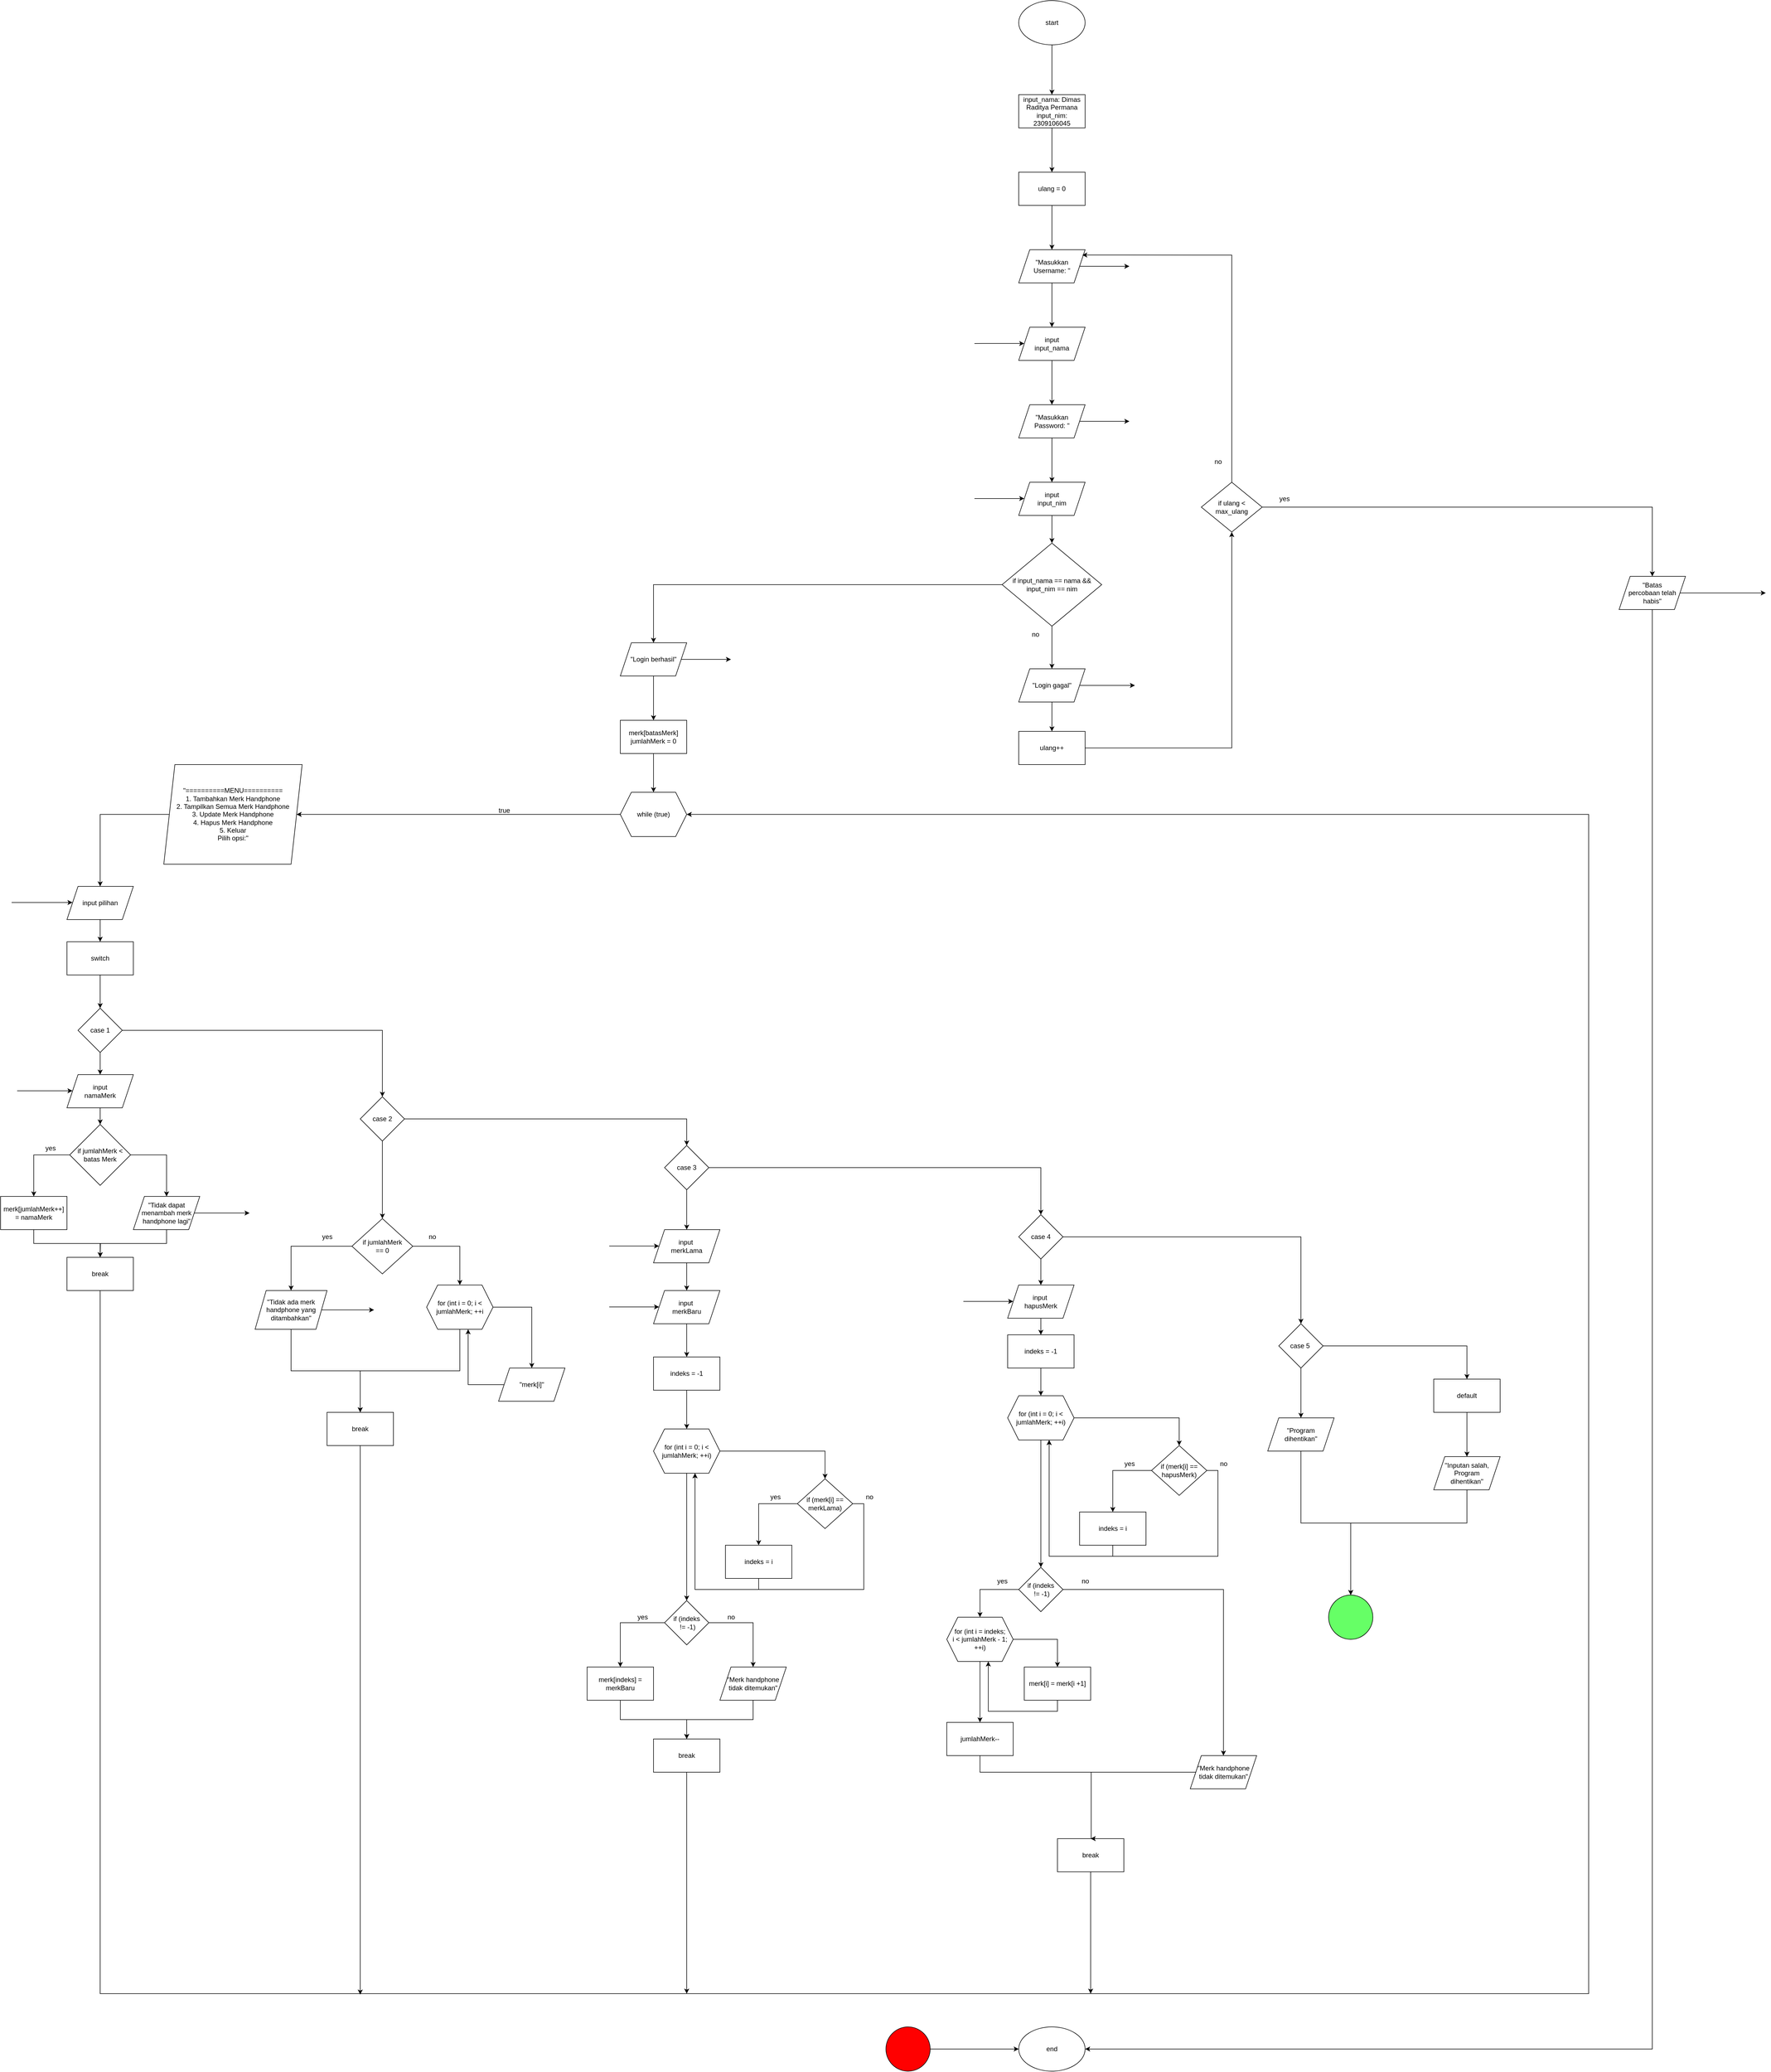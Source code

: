 <mxfile version="23.1.5" type="device">
  <diagram name="Page-1" id="Ivnr2DB2sScp9dQiZvZu">
    <mxGraphModel dx="3274" dy="2654" grid="1" gridSize="10" guides="1" tooltips="1" connect="1" arrows="1" fold="1" page="1" pageScale="1" pageWidth="850" pageHeight="1100" math="0" shadow="0">
      <root>
        <mxCell id="0" />
        <mxCell id="1" parent="0" />
        <mxCell id="jZFjOrKVdihn3INhYxrG-3" value="" style="edgeStyle=orthogonalEdgeStyle;rounded=0;orthogonalLoop=1;jettySize=auto;html=1;" parent="1" source="jZFjOrKVdihn3INhYxrG-1" target="jZFjOrKVdihn3INhYxrG-2" edge="1">
          <mxGeometry relative="1" as="geometry" />
        </mxCell>
        <mxCell id="jZFjOrKVdihn3INhYxrG-1" value="start" style="ellipse;whiteSpace=wrap;html=1;" parent="1" vertex="1">
          <mxGeometry x="190" y="-170" width="120" height="80" as="geometry" />
        </mxCell>
        <mxCell id="jZFjOrKVdihn3INhYxrG-5" value="" style="edgeStyle=orthogonalEdgeStyle;rounded=0;orthogonalLoop=1;jettySize=auto;html=1;" parent="1" source="jZFjOrKVdihn3INhYxrG-2" target="jZFjOrKVdihn3INhYxrG-4" edge="1">
          <mxGeometry relative="1" as="geometry" />
        </mxCell>
        <mxCell id="jZFjOrKVdihn3INhYxrG-2" value="input_nama: Dimas Raditya Permana&lt;br&gt;input_nim: 2309106045" style="whiteSpace=wrap;html=1;" parent="1" vertex="1">
          <mxGeometry x="190" width="120" height="60" as="geometry" />
        </mxCell>
        <mxCell id="jZFjOrKVdihn3INhYxrG-7" value="" style="edgeStyle=orthogonalEdgeStyle;rounded=0;orthogonalLoop=1;jettySize=auto;html=1;" parent="1" source="jZFjOrKVdihn3INhYxrG-4" target="jZFjOrKVdihn3INhYxrG-6" edge="1">
          <mxGeometry relative="1" as="geometry" />
        </mxCell>
        <mxCell id="jZFjOrKVdihn3INhYxrG-4" value="ulang = 0" style="whiteSpace=wrap;html=1;" parent="1" vertex="1">
          <mxGeometry x="190" y="140" width="120" height="60" as="geometry" />
        </mxCell>
        <mxCell id="jZFjOrKVdihn3INhYxrG-9" value="" style="edgeStyle=orthogonalEdgeStyle;rounded=0;orthogonalLoop=1;jettySize=auto;html=1;" parent="1" source="jZFjOrKVdihn3INhYxrG-6" edge="1">
          <mxGeometry relative="1" as="geometry">
            <mxPoint x="390" y="310" as="targetPoint" />
          </mxGeometry>
        </mxCell>
        <mxCell id="jZFjOrKVdihn3INhYxrG-11" value="" style="edgeStyle=orthogonalEdgeStyle;rounded=0;orthogonalLoop=1;jettySize=auto;html=1;" parent="1" source="jZFjOrKVdihn3INhYxrG-6" target="jZFjOrKVdihn3INhYxrG-10" edge="1">
          <mxGeometry relative="1" as="geometry" />
        </mxCell>
        <mxCell id="jZFjOrKVdihn3INhYxrG-6" value="&quot;Masukkan &lt;br&gt;Username: &quot;" style="shape=parallelogram;perimeter=parallelogramPerimeter;whiteSpace=wrap;html=1;fixedSize=1;" parent="1" vertex="1">
          <mxGeometry x="190" y="280" width="120" height="60" as="geometry" />
        </mxCell>
        <mxCell id="jZFjOrKVdihn3INhYxrG-14" value="" style="edgeStyle=orthogonalEdgeStyle;rounded=0;orthogonalLoop=1;jettySize=auto;html=1;" parent="1" source="jZFjOrKVdihn3INhYxrG-10" target="jZFjOrKVdihn3INhYxrG-13" edge="1">
          <mxGeometry relative="1" as="geometry" />
        </mxCell>
        <mxCell id="jZFjOrKVdihn3INhYxrG-10" value="input &lt;br&gt;input_nama" style="shape=parallelogram;perimeter=parallelogramPerimeter;whiteSpace=wrap;html=1;fixedSize=1;" parent="1" vertex="1">
          <mxGeometry x="190" y="420" width="120" height="60" as="geometry" />
        </mxCell>
        <mxCell id="jZFjOrKVdihn3INhYxrG-12" value="" style="edgeStyle=orthogonalEdgeStyle;rounded=0;orthogonalLoop=1;jettySize=auto;html=1;" parent="1" edge="1">
          <mxGeometry relative="1" as="geometry">
            <mxPoint x="110" y="449.44" as="sourcePoint" />
            <mxPoint x="200" y="449.44" as="targetPoint" />
            <Array as="points">
              <mxPoint x="125" y="450" />
              <mxPoint x="125" y="450" />
            </Array>
          </mxGeometry>
        </mxCell>
        <mxCell id="jZFjOrKVdihn3INhYxrG-95" value="" style="edgeStyle=orthogonalEdgeStyle;rounded=0;orthogonalLoop=1;jettySize=auto;html=1;" parent="1" source="jZFjOrKVdihn3INhYxrG-13" edge="1">
          <mxGeometry relative="1" as="geometry">
            <mxPoint x="390" y="590" as="targetPoint" />
          </mxGeometry>
        </mxCell>
        <mxCell id="jZFjOrKVdihn3INhYxrG-97" value="" style="edgeStyle=orthogonalEdgeStyle;rounded=0;orthogonalLoop=1;jettySize=auto;html=1;" parent="1" source="jZFjOrKVdihn3INhYxrG-13" target="jZFjOrKVdihn3INhYxrG-96" edge="1">
          <mxGeometry relative="1" as="geometry" />
        </mxCell>
        <mxCell id="jZFjOrKVdihn3INhYxrG-13" value="&quot;Masukkan&lt;br&gt;Password: &quot;" style="shape=parallelogram;perimeter=parallelogramPerimeter;whiteSpace=wrap;html=1;fixedSize=1;" parent="1" vertex="1">
          <mxGeometry x="190" y="560" width="120" height="60" as="geometry" />
        </mxCell>
        <mxCell id="jZFjOrKVdihn3INhYxrG-18" value="" style="edgeStyle=orthogonalEdgeStyle;rounded=0;orthogonalLoop=1;jettySize=auto;html=1;" parent="1" source="jZFjOrKVdihn3INhYxrG-15" target="jZFjOrKVdihn3INhYxrG-17" edge="1">
          <mxGeometry relative="1" as="geometry" />
        </mxCell>
        <mxCell id="jZFjOrKVdihn3INhYxrG-34" value="" style="edgeStyle=orthogonalEdgeStyle;rounded=0;orthogonalLoop=1;jettySize=auto;html=1;entryX=0.5;entryY=0;entryDx=0;entryDy=0;" parent="1" source="jZFjOrKVdihn3INhYxrG-15" target="jZFjOrKVdihn3INhYxrG-29" edge="1">
          <mxGeometry relative="1" as="geometry">
            <mxPoint x="50" y="885" as="targetPoint" />
          </mxGeometry>
        </mxCell>
        <mxCell id="jZFjOrKVdihn3INhYxrG-15" value="if input_nama == nama &amp;amp;&amp;amp;&lt;br&gt;input_nim == nim" style="rhombus;whiteSpace=wrap;html=1;" parent="1" vertex="1">
          <mxGeometry x="160" y="810" width="180" height="150" as="geometry" />
        </mxCell>
        <mxCell id="jZFjOrKVdihn3INhYxrG-20" value="" style="edgeStyle=orthogonalEdgeStyle;rounded=0;orthogonalLoop=1;jettySize=auto;html=1;" parent="1" source="jZFjOrKVdihn3INhYxrG-17" edge="1">
          <mxGeometry relative="1" as="geometry">
            <mxPoint x="400" y="1067" as="targetPoint" />
          </mxGeometry>
        </mxCell>
        <mxCell id="jZFjOrKVdihn3INhYxrG-22" value="" style="edgeStyle=orthogonalEdgeStyle;rounded=0;orthogonalLoop=1;jettySize=auto;html=1;" parent="1" source="jZFjOrKVdihn3INhYxrG-17" target="jZFjOrKVdihn3INhYxrG-21" edge="1">
          <mxGeometry relative="1" as="geometry" />
        </mxCell>
        <mxCell id="jZFjOrKVdihn3INhYxrG-17" value="&quot;Login gagal&quot;" style="shape=parallelogram;perimeter=parallelogramPerimeter;whiteSpace=wrap;html=1;fixedSize=1;" parent="1" vertex="1">
          <mxGeometry x="190" y="1037" width="120" height="60" as="geometry" />
        </mxCell>
        <mxCell id="jZFjOrKVdihn3INhYxrG-24" value="" style="edgeStyle=orthogonalEdgeStyle;rounded=0;orthogonalLoop=1;jettySize=auto;html=1;" parent="1" source="jZFjOrKVdihn3INhYxrG-21" target="jZFjOrKVdihn3INhYxrG-23" edge="1">
          <mxGeometry relative="1" as="geometry" />
        </mxCell>
        <mxCell id="jZFjOrKVdihn3INhYxrG-21" value="ulang++" style="whiteSpace=wrap;html=1;" parent="1" vertex="1">
          <mxGeometry x="190" y="1150" width="120" height="60" as="geometry" />
        </mxCell>
        <mxCell id="jZFjOrKVdihn3INhYxrG-26" value="" style="edgeStyle=orthogonalEdgeStyle;rounded=0;orthogonalLoop=1;jettySize=auto;html=1;entryX=0.957;entryY=0.161;entryDx=0;entryDy=0;entryPerimeter=0;exitX=0.5;exitY=0;exitDx=0;exitDy=0;" parent="1" source="jZFjOrKVdihn3INhYxrG-23" target="jZFjOrKVdihn3INhYxrG-6" edge="1">
          <mxGeometry relative="1" as="geometry">
            <mxPoint x="600.49" y="700" as="sourcePoint" />
            <mxPoint x="330.035" y="296.364" as="targetPoint" />
            <Array as="points">
              <mxPoint x="575" y="290" />
            </Array>
          </mxGeometry>
        </mxCell>
        <mxCell id="jZFjOrKVdihn3INhYxrG-44" value="" style="edgeStyle=orthogonalEdgeStyle;rounded=0;orthogonalLoop=1;jettySize=auto;html=1;" parent="1" source="jZFjOrKVdihn3INhYxrG-23" target="jZFjOrKVdihn3INhYxrG-43" edge="1">
          <mxGeometry relative="1" as="geometry" />
        </mxCell>
        <mxCell id="jZFjOrKVdihn3INhYxrG-23" value="if ulang &amp;lt; max_ulang" style="rhombus;whiteSpace=wrap;html=1;" parent="1" vertex="1">
          <mxGeometry x="520" y="700" width="110" height="90" as="geometry" />
        </mxCell>
        <mxCell id="jZFjOrKVdihn3INhYxrG-27" value="no" style="text;html=1;align=center;verticalAlign=middle;resizable=0;points=[];autosize=1;strokeColor=none;fillColor=none;" parent="1" vertex="1">
          <mxGeometry x="200" y="960" width="40" height="30" as="geometry" />
        </mxCell>
        <mxCell id="jZFjOrKVdihn3INhYxrG-48" value="" style="edgeStyle=orthogonalEdgeStyle;rounded=0;orthogonalLoop=1;jettySize=auto;html=1;" parent="1" source="jZFjOrKVdihn3INhYxrG-29" edge="1">
          <mxGeometry relative="1" as="geometry">
            <mxPoint x="-330" y="1020" as="targetPoint" />
          </mxGeometry>
        </mxCell>
        <mxCell id="vbYzz5vpW4M5lZPzNAiJ-3" value="" style="edgeStyle=orthogonalEdgeStyle;rounded=0;orthogonalLoop=1;jettySize=auto;html=1;" edge="1" parent="1" source="jZFjOrKVdihn3INhYxrG-29" target="vbYzz5vpW4M5lZPzNAiJ-2">
          <mxGeometry relative="1" as="geometry" />
        </mxCell>
        <mxCell id="jZFjOrKVdihn3INhYxrG-29" value="&quot;Login berhasil&quot;" style="shape=parallelogram;perimeter=parallelogramPerimeter;whiteSpace=wrap;html=1;fixedSize=1;" parent="1" vertex="1">
          <mxGeometry x="-530" y="990" width="120" height="60" as="geometry" />
        </mxCell>
        <mxCell id="jZFjOrKVdihn3INhYxrG-39" value="no" style="text;html=1;align=center;verticalAlign=middle;resizable=0;points=[];autosize=1;strokeColor=none;fillColor=none;" parent="1" vertex="1">
          <mxGeometry x="530" y="648" width="40" height="30" as="geometry" />
        </mxCell>
        <mxCell id="jZFjOrKVdihn3INhYxrG-42" value="yes" style="text;html=1;align=center;verticalAlign=middle;resizable=0;points=[];autosize=1;strokeColor=none;fillColor=none;" parent="1" vertex="1">
          <mxGeometry x="650" y="715" width="40" height="30" as="geometry" />
        </mxCell>
        <mxCell id="jZFjOrKVdihn3INhYxrG-46" value="" style="edgeStyle=orthogonalEdgeStyle;rounded=0;orthogonalLoop=1;jettySize=auto;html=1;" parent="1" source="jZFjOrKVdihn3INhYxrG-43" edge="1">
          <mxGeometry relative="1" as="geometry">
            <mxPoint x="1540" y="900" as="targetPoint" />
          </mxGeometry>
        </mxCell>
        <mxCell id="jZFjOrKVdihn3INhYxrG-301" value="" style="edgeStyle=orthogonalEdgeStyle;rounded=0;orthogonalLoop=1;jettySize=auto;html=1;entryX=1;entryY=0.5;entryDx=0;entryDy=0;" parent="1" source="jZFjOrKVdihn3INhYxrG-43" edge="1">
          <mxGeometry relative="1" as="geometry">
            <mxPoint x="310" y="3530" as="targetPoint" />
            <Array as="points">
              <mxPoint x="1335" y="3530" />
            </Array>
          </mxGeometry>
        </mxCell>
        <mxCell id="jZFjOrKVdihn3INhYxrG-43" value="&quot;Batas &lt;br&gt;percobaan telah habis&quot;" style="shape=parallelogram;perimeter=parallelogramPerimeter;whiteSpace=wrap;html=1;fixedSize=1;" parent="1" vertex="1">
          <mxGeometry x="1275" y="870" width="120" height="60" as="geometry" />
        </mxCell>
        <mxCell id="jZFjOrKVdihn3INhYxrG-99" value="" style="edgeStyle=orthogonalEdgeStyle;rounded=0;orthogonalLoop=1;jettySize=auto;html=1;" parent="1" source="jZFjOrKVdihn3INhYxrG-96" target="jZFjOrKVdihn3INhYxrG-15" edge="1">
          <mxGeometry relative="1" as="geometry" />
        </mxCell>
        <mxCell id="jZFjOrKVdihn3INhYxrG-96" value="input&lt;br&gt;input_nim" style="shape=parallelogram;perimeter=parallelogramPerimeter;whiteSpace=wrap;html=1;fixedSize=1;" parent="1" vertex="1">
          <mxGeometry x="190" y="700" width="120" height="60" as="geometry" />
        </mxCell>
        <mxCell id="jZFjOrKVdihn3INhYxrG-98" value="" style="edgeStyle=orthogonalEdgeStyle;rounded=0;orthogonalLoop=1;jettySize=auto;html=1;" parent="1" edge="1">
          <mxGeometry relative="1" as="geometry">
            <mxPoint x="110" y="729.44" as="sourcePoint" />
            <mxPoint x="200" y="729.44" as="targetPoint" />
          </mxGeometry>
        </mxCell>
        <mxCell id="vbYzz5vpW4M5lZPzNAiJ-5" value="" style="edgeStyle=orthogonalEdgeStyle;rounded=0;orthogonalLoop=1;jettySize=auto;html=1;" edge="1" parent="1" source="vbYzz5vpW4M5lZPzNAiJ-2" target="vbYzz5vpW4M5lZPzNAiJ-4">
          <mxGeometry relative="1" as="geometry" />
        </mxCell>
        <mxCell id="vbYzz5vpW4M5lZPzNAiJ-2" value="merk[batasMerk]&lt;br&gt;jumlahMerk = 0" style="whiteSpace=wrap;html=1;" vertex="1" parent="1">
          <mxGeometry x="-530" y="1130" width="120" height="60" as="geometry" />
        </mxCell>
        <mxCell id="vbYzz5vpW4M5lZPzNAiJ-9" value="" style="edgeStyle=orthogonalEdgeStyle;rounded=0;orthogonalLoop=1;jettySize=auto;html=1;" edge="1" parent="1" source="vbYzz5vpW4M5lZPzNAiJ-4" target="vbYzz5vpW4M5lZPzNAiJ-8">
          <mxGeometry relative="1" as="geometry" />
        </mxCell>
        <mxCell id="vbYzz5vpW4M5lZPzNAiJ-4" value="while (true)" style="shape=hexagon;perimeter=hexagonPerimeter2;whiteSpace=wrap;html=1;fixedSize=1;" vertex="1" parent="1">
          <mxGeometry x="-530" y="1260" width="120" height="80" as="geometry" />
        </mxCell>
        <mxCell id="vbYzz5vpW4M5lZPzNAiJ-14" value="" style="edgeStyle=orthogonalEdgeStyle;rounded=0;orthogonalLoop=1;jettySize=auto;html=1;" edge="1" parent="1" source="vbYzz5vpW4M5lZPzNAiJ-8" target="vbYzz5vpW4M5lZPzNAiJ-13">
          <mxGeometry relative="1" as="geometry" />
        </mxCell>
        <mxCell id="vbYzz5vpW4M5lZPzNAiJ-8" value="&lt;div&gt;&quot;==========MENU==========&lt;/div&gt;&lt;div&gt;1. Tambahkan Merk Handphone&lt;/div&gt;&lt;div&gt;2. Tampilkan Semua Merk Handphone&lt;/div&gt;&lt;div&gt;3. Update Merk Handphone&lt;/div&gt;&lt;div&gt;4. Hapus Merk Handphone&lt;/div&gt;&lt;div&gt;5. Keluar&lt;/div&gt;&lt;div&gt;Pilih opsi:&quot;&lt;/div&gt;" style="shape=parallelogram;perimeter=parallelogramPerimeter;whiteSpace=wrap;html=1;fixedSize=1;" vertex="1" parent="1">
          <mxGeometry x="-1355" y="1210" width="250" height="180" as="geometry" />
        </mxCell>
        <mxCell id="vbYzz5vpW4M5lZPzNAiJ-10" value="true" style="text;html=1;align=center;verticalAlign=middle;resizable=0;points=[];autosize=1;strokeColor=none;fillColor=none;" vertex="1" parent="1">
          <mxGeometry x="-760" y="1278" width="40" height="30" as="geometry" />
        </mxCell>
        <mxCell id="vbYzz5vpW4M5lZPzNAiJ-16" value="" style="edgeStyle=orthogonalEdgeStyle;rounded=0;orthogonalLoop=1;jettySize=auto;html=1;" edge="1" parent="1">
          <mxGeometry relative="1" as="geometry">
            <mxPoint x="-1630" y="1459.17" as="sourcePoint" />
            <mxPoint x="-1520" y="1459.17" as="targetPoint" />
          </mxGeometry>
        </mxCell>
        <mxCell id="vbYzz5vpW4M5lZPzNAiJ-39" value="" style="edgeStyle=orthogonalEdgeStyle;rounded=0;orthogonalLoop=1;jettySize=auto;html=1;" edge="1" parent="1" source="vbYzz5vpW4M5lZPzNAiJ-13" target="vbYzz5vpW4M5lZPzNAiJ-38">
          <mxGeometry relative="1" as="geometry" />
        </mxCell>
        <mxCell id="vbYzz5vpW4M5lZPzNAiJ-13" value="input pilihan" style="shape=parallelogram;perimeter=parallelogramPerimeter;whiteSpace=wrap;html=1;fixedSize=1;" vertex="1" parent="1">
          <mxGeometry x="-1530" y="1430" width="120" height="60" as="geometry" />
        </mxCell>
        <mxCell id="vbYzz5vpW4M5lZPzNAiJ-22" value="" style="edgeStyle=orthogonalEdgeStyle;rounded=0;orthogonalLoop=1;jettySize=auto;html=1;" edge="1" parent="1" source="vbYzz5vpW4M5lZPzNAiJ-17" target="vbYzz5vpW4M5lZPzNAiJ-21">
          <mxGeometry relative="1" as="geometry" />
        </mxCell>
        <mxCell id="vbYzz5vpW4M5lZPzNAiJ-45" value="" style="edgeStyle=orthogonalEdgeStyle;rounded=0;orthogonalLoop=1;jettySize=auto;html=1;" edge="1" parent="1" source="vbYzz5vpW4M5lZPzNAiJ-17" target="vbYzz5vpW4M5lZPzNAiJ-44">
          <mxGeometry relative="1" as="geometry" />
        </mxCell>
        <mxCell id="vbYzz5vpW4M5lZPzNAiJ-17" value="case 1" style="rhombus;whiteSpace=wrap;html=1;" vertex="1" parent="1">
          <mxGeometry x="-1510" y="1650" width="80" height="80" as="geometry" />
        </mxCell>
        <mxCell id="vbYzz5vpW4M5lZPzNAiJ-24" value="" style="edgeStyle=orthogonalEdgeStyle;rounded=0;orthogonalLoop=1;jettySize=auto;html=1;" edge="1" parent="1">
          <mxGeometry relative="1" as="geometry">
            <mxPoint x="-1620.0" y="1799.29" as="sourcePoint" />
            <mxPoint x="-1520.0" y="1799.29" as="targetPoint" />
          </mxGeometry>
        </mxCell>
        <mxCell id="vbYzz5vpW4M5lZPzNAiJ-26" value="" style="edgeStyle=orthogonalEdgeStyle;rounded=0;orthogonalLoop=1;jettySize=auto;html=1;" edge="1" parent="1" source="vbYzz5vpW4M5lZPzNAiJ-21" target="vbYzz5vpW4M5lZPzNAiJ-25">
          <mxGeometry relative="1" as="geometry" />
        </mxCell>
        <mxCell id="vbYzz5vpW4M5lZPzNAiJ-21" value="input&lt;br&gt;namaMerk" style="shape=parallelogram;perimeter=parallelogramPerimeter;whiteSpace=wrap;html=1;fixedSize=1;" vertex="1" parent="1">
          <mxGeometry x="-1530" y="1770" width="120" height="60" as="geometry" />
        </mxCell>
        <mxCell id="vbYzz5vpW4M5lZPzNAiJ-28" value="" style="edgeStyle=orthogonalEdgeStyle;rounded=0;orthogonalLoop=1;jettySize=auto;html=1;" edge="1" parent="1" source="vbYzz5vpW4M5lZPzNAiJ-25" target="vbYzz5vpW4M5lZPzNAiJ-27">
          <mxGeometry relative="1" as="geometry" />
        </mxCell>
        <mxCell id="vbYzz5vpW4M5lZPzNAiJ-31" value="" style="edgeStyle=orthogonalEdgeStyle;rounded=0;orthogonalLoop=1;jettySize=auto;html=1;" edge="1" parent="1" source="vbYzz5vpW4M5lZPzNAiJ-25" target="vbYzz5vpW4M5lZPzNAiJ-30">
          <mxGeometry relative="1" as="geometry" />
        </mxCell>
        <mxCell id="vbYzz5vpW4M5lZPzNAiJ-25" value="if jumlahMerk &amp;lt; batas Merk" style="rhombus;whiteSpace=wrap;html=1;" vertex="1" parent="1">
          <mxGeometry x="-1525" y="1860" width="110" height="110" as="geometry" />
        </mxCell>
        <mxCell id="vbYzz5vpW4M5lZPzNAiJ-35" value="" style="edgeStyle=orthogonalEdgeStyle;rounded=0;orthogonalLoop=1;jettySize=auto;html=1;" edge="1" parent="1" source="vbYzz5vpW4M5lZPzNAiJ-27" target="vbYzz5vpW4M5lZPzNAiJ-34">
          <mxGeometry relative="1" as="geometry" />
        </mxCell>
        <mxCell id="vbYzz5vpW4M5lZPzNAiJ-27" value="merk[jumlahMerk++]&lt;br&gt;= namaMerk" style="whiteSpace=wrap;html=1;" vertex="1" parent="1">
          <mxGeometry x="-1650" y="1990" width="120" height="60" as="geometry" />
        </mxCell>
        <mxCell id="vbYzz5vpW4M5lZPzNAiJ-29" value="yes" style="text;html=1;align=center;verticalAlign=middle;resizable=0;points=[];autosize=1;strokeColor=none;fillColor=none;" vertex="1" parent="1">
          <mxGeometry x="-1580" y="1888" width="40" height="30" as="geometry" />
        </mxCell>
        <mxCell id="vbYzz5vpW4M5lZPzNAiJ-33" value="" style="edgeStyle=orthogonalEdgeStyle;rounded=0;orthogonalLoop=1;jettySize=auto;html=1;" edge="1" parent="1" source="vbYzz5vpW4M5lZPzNAiJ-30">
          <mxGeometry relative="1" as="geometry">
            <mxPoint x="-1200" y="2020" as="targetPoint" />
          </mxGeometry>
        </mxCell>
        <mxCell id="vbYzz5vpW4M5lZPzNAiJ-37" value="" style="edgeStyle=orthogonalEdgeStyle;rounded=0;orthogonalLoop=1;jettySize=auto;html=1;exitX=0.5;exitY=1;exitDx=0;exitDy=0;" edge="1" parent="1" source="vbYzz5vpW4M5lZPzNAiJ-30">
          <mxGeometry relative="1" as="geometry">
            <mxPoint x="-1470" y="2100" as="targetPoint" />
          </mxGeometry>
        </mxCell>
        <mxCell id="vbYzz5vpW4M5lZPzNAiJ-30" value="&quot;Tidak dapat menambah merk &lt;br&gt;handphone lagi&quot;" style="shape=parallelogram;perimeter=parallelogramPerimeter;whiteSpace=wrap;html=1;fixedSize=1;" vertex="1" parent="1">
          <mxGeometry x="-1410" y="1990" width="120" height="60" as="geometry" />
        </mxCell>
        <mxCell id="vbYzz5vpW4M5lZPzNAiJ-161" value="" style="edgeStyle=orthogonalEdgeStyle;rounded=0;orthogonalLoop=1;jettySize=auto;html=1;exitX=0.5;exitY=1;exitDx=0;exitDy=0;" edge="1" parent="1" source="vbYzz5vpW4M5lZPzNAiJ-34" target="vbYzz5vpW4M5lZPzNAiJ-4">
          <mxGeometry relative="1" as="geometry">
            <mxPoint x="1030" y="1300" as="targetPoint" />
            <Array as="points">
              <mxPoint x="-1470" y="3430" />
              <mxPoint x="1220" y="3430" />
              <mxPoint x="1220" y="1300" />
            </Array>
          </mxGeometry>
        </mxCell>
        <mxCell id="vbYzz5vpW4M5lZPzNAiJ-34" value="break" style="whiteSpace=wrap;html=1;" vertex="1" parent="1">
          <mxGeometry x="-1530" y="2100" width="120" height="60" as="geometry" />
        </mxCell>
        <mxCell id="vbYzz5vpW4M5lZPzNAiJ-41" value="" style="edgeStyle=orthogonalEdgeStyle;rounded=0;orthogonalLoop=1;jettySize=auto;html=1;entryX=0.5;entryY=0;entryDx=0;entryDy=0;" edge="1" parent="1" source="vbYzz5vpW4M5lZPzNAiJ-38" target="vbYzz5vpW4M5lZPzNAiJ-17">
          <mxGeometry relative="1" as="geometry">
            <mxPoint x="-1370" y="1660" as="targetPoint" />
          </mxGeometry>
        </mxCell>
        <mxCell id="vbYzz5vpW4M5lZPzNAiJ-38" value="switch" style="whiteSpace=wrap;html=1;" vertex="1" parent="1">
          <mxGeometry x="-1530" y="1530" width="120" height="60" as="geometry" />
        </mxCell>
        <mxCell id="vbYzz5vpW4M5lZPzNAiJ-47" value="" style="edgeStyle=orthogonalEdgeStyle;rounded=0;orthogonalLoop=1;jettySize=auto;html=1;" edge="1" parent="1" source="vbYzz5vpW4M5lZPzNAiJ-44" target="vbYzz5vpW4M5lZPzNAiJ-46">
          <mxGeometry relative="1" as="geometry" />
        </mxCell>
        <mxCell id="vbYzz5vpW4M5lZPzNAiJ-67" value="" style="edgeStyle=orthogonalEdgeStyle;rounded=0;orthogonalLoop=1;jettySize=auto;html=1;" edge="1" parent="1" source="vbYzz5vpW4M5lZPzNAiJ-44" target="vbYzz5vpW4M5lZPzNAiJ-66">
          <mxGeometry relative="1" as="geometry" />
        </mxCell>
        <mxCell id="vbYzz5vpW4M5lZPzNAiJ-44" value="case 2" style="rhombus;whiteSpace=wrap;html=1;" vertex="1" parent="1">
          <mxGeometry x="-1000" y="1810" width="80" height="80" as="geometry" />
        </mxCell>
        <mxCell id="vbYzz5vpW4M5lZPzNAiJ-49" value="" style="edgeStyle=orthogonalEdgeStyle;rounded=0;orthogonalLoop=1;jettySize=auto;html=1;" edge="1" parent="1" source="vbYzz5vpW4M5lZPzNAiJ-46" target="vbYzz5vpW4M5lZPzNAiJ-48">
          <mxGeometry relative="1" as="geometry" />
        </mxCell>
        <mxCell id="vbYzz5vpW4M5lZPzNAiJ-55" value="" style="edgeStyle=orthogonalEdgeStyle;rounded=0;orthogonalLoop=1;jettySize=auto;html=1;" edge="1" parent="1" source="vbYzz5vpW4M5lZPzNAiJ-46" target="vbYzz5vpW4M5lZPzNAiJ-54">
          <mxGeometry relative="1" as="geometry" />
        </mxCell>
        <mxCell id="vbYzz5vpW4M5lZPzNAiJ-46" value="if jumlahMerk&lt;br&gt;== 0" style="rhombus;whiteSpace=wrap;html=1;" vertex="1" parent="1">
          <mxGeometry x="-1015" y="2030" width="110" height="100" as="geometry" />
        </mxCell>
        <mxCell id="vbYzz5vpW4M5lZPzNAiJ-53" value="" style="edgeStyle=orthogonalEdgeStyle;rounded=0;orthogonalLoop=1;jettySize=auto;html=1;" edge="1" parent="1" source="vbYzz5vpW4M5lZPzNAiJ-48">
          <mxGeometry relative="1" as="geometry">
            <mxPoint x="-975" y="2195" as="targetPoint" />
          </mxGeometry>
        </mxCell>
        <mxCell id="vbYzz5vpW4M5lZPzNAiJ-65" value="" style="edgeStyle=orthogonalEdgeStyle;rounded=0;orthogonalLoop=1;jettySize=auto;html=1;" edge="1" parent="1" source="vbYzz5vpW4M5lZPzNAiJ-48" target="vbYzz5vpW4M5lZPzNAiJ-64">
          <mxGeometry relative="1" as="geometry" />
        </mxCell>
        <mxCell id="vbYzz5vpW4M5lZPzNAiJ-48" value="&quot;Tidak ada merk handphone yang&lt;br&gt;ditambahkan&quot;" style="shape=parallelogram;perimeter=parallelogramPerimeter;whiteSpace=wrap;html=1;fixedSize=1;" vertex="1" parent="1">
          <mxGeometry x="-1190" y="2160" width="130" height="70" as="geometry" />
        </mxCell>
        <mxCell id="vbYzz5vpW4M5lZPzNAiJ-59" value="" style="edgeStyle=orthogonalEdgeStyle;rounded=0;orthogonalLoop=1;jettySize=auto;html=1;" edge="1" parent="1" source="vbYzz5vpW4M5lZPzNAiJ-54" target="vbYzz5vpW4M5lZPzNAiJ-58">
          <mxGeometry relative="1" as="geometry" />
        </mxCell>
        <mxCell id="vbYzz5vpW4M5lZPzNAiJ-63" value="" style="edgeStyle=orthogonalEdgeStyle;rounded=0;orthogonalLoop=1;jettySize=auto;html=1;entryX=0.5;entryY=0;entryDx=0;entryDy=0;exitX=0.5;exitY=1;exitDx=0;exitDy=0;" edge="1" parent="1" source="vbYzz5vpW4M5lZPzNAiJ-54" target="vbYzz5vpW4M5lZPzNAiJ-64">
          <mxGeometry relative="1" as="geometry">
            <mxPoint x="-820" y="2380" as="targetPoint" />
          </mxGeometry>
        </mxCell>
        <mxCell id="vbYzz5vpW4M5lZPzNAiJ-54" value="for (int i = 0; i &amp;lt; jumlahMerk; ++i" style="shape=hexagon;perimeter=hexagonPerimeter2;whiteSpace=wrap;html=1;fixedSize=1;" vertex="1" parent="1">
          <mxGeometry x="-880" y="2150" width="120" height="80" as="geometry" />
        </mxCell>
        <mxCell id="vbYzz5vpW4M5lZPzNAiJ-56" value="yes" style="text;html=1;align=center;verticalAlign=middle;resizable=0;points=[];autosize=1;strokeColor=none;fillColor=none;" vertex="1" parent="1">
          <mxGeometry x="-1080" y="2048" width="40" height="30" as="geometry" />
        </mxCell>
        <mxCell id="vbYzz5vpW4M5lZPzNAiJ-57" value="no" style="text;html=1;align=center;verticalAlign=middle;resizable=0;points=[];autosize=1;strokeColor=none;fillColor=none;" vertex="1" parent="1">
          <mxGeometry x="-890" y="2048" width="40" height="30" as="geometry" />
        </mxCell>
        <mxCell id="vbYzz5vpW4M5lZPzNAiJ-61" value="" style="edgeStyle=orthogonalEdgeStyle;rounded=0;orthogonalLoop=1;jettySize=auto;html=1;entryX=0.625;entryY=1;entryDx=0;entryDy=0;" edge="1" parent="1" source="vbYzz5vpW4M5lZPzNAiJ-58" target="vbYzz5vpW4M5lZPzNAiJ-54">
          <mxGeometry relative="1" as="geometry">
            <mxPoint x="-830" y="2330" as="targetPoint" />
          </mxGeometry>
        </mxCell>
        <mxCell id="vbYzz5vpW4M5lZPzNAiJ-58" value="&quot;merk[i]&quot;" style="shape=parallelogram;perimeter=parallelogramPerimeter;whiteSpace=wrap;html=1;fixedSize=1;" vertex="1" parent="1">
          <mxGeometry x="-750" y="2300" width="120" height="60" as="geometry" />
        </mxCell>
        <mxCell id="vbYzz5vpW4M5lZPzNAiJ-163" value="" style="edgeStyle=orthogonalEdgeStyle;rounded=0;orthogonalLoop=1;jettySize=auto;html=1;" edge="1" parent="1" source="vbYzz5vpW4M5lZPzNAiJ-64">
          <mxGeometry relative="1" as="geometry">
            <mxPoint x="-1000" y="3431.633" as="targetPoint" />
          </mxGeometry>
        </mxCell>
        <mxCell id="vbYzz5vpW4M5lZPzNAiJ-64" value="break" style="whiteSpace=wrap;html=1;" vertex="1" parent="1">
          <mxGeometry x="-1060" y="2380" width="120" height="60" as="geometry" />
        </mxCell>
        <mxCell id="vbYzz5vpW4M5lZPzNAiJ-69" value="" style="edgeStyle=orthogonalEdgeStyle;rounded=0;orthogonalLoop=1;jettySize=auto;html=1;" edge="1" parent="1" source="vbYzz5vpW4M5lZPzNAiJ-66" target="vbYzz5vpW4M5lZPzNAiJ-68">
          <mxGeometry relative="1" as="geometry" />
        </mxCell>
        <mxCell id="vbYzz5vpW4M5lZPzNAiJ-101" value="" style="edgeStyle=orthogonalEdgeStyle;rounded=0;orthogonalLoop=1;jettySize=auto;html=1;" edge="1" parent="1" source="vbYzz5vpW4M5lZPzNAiJ-66" target="vbYzz5vpW4M5lZPzNAiJ-100">
          <mxGeometry relative="1" as="geometry" />
        </mxCell>
        <mxCell id="vbYzz5vpW4M5lZPzNAiJ-66" value="case 3" style="rhombus;whiteSpace=wrap;html=1;" vertex="1" parent="1">
          <mxGeometry x="-450" y="1898" width="80" height="80" as="geometry" />
        </mxCell>
        <mxCell id="vbYzz5vpW4M5lZPzNAiJ-71" value="" style="edgeStyle=orthogonalEdgeStyle;rounded=0;orthogonalLoop=1;jettySize=auto;html=1;" edge="1" parent="1" source="vbYzz5vpW4M5lZPzNAiJ-68" target="vbYzz5vpW4M5lZPzNAiJ-70">
          <mxGeometry relative="1" as="geometry" />
        </mxCell>
        <mxCell id="vbYzz5vpW4M5lZPzNAiJ-68" value="input&amp;nbsp;&lt;br&gt;merkLama" style="shape=parallelogram;perimeter=parallelogramPerimeter;whiteSpace=wrap;html=1;fixedSize=1;" vertex="1" parent="1">
          <mxGeometry x="-470" y="2050" width="120" height="60" as="geometry" />
        </mxCell>
        <mxCell id="vbYzz5vpW4M5lZPzNAiJ-73" value="" style="edgeStyle=orthogonalEdgeStyle;rounded=0;orthogonalLoop=1;jettySize=auto;html=1;" edge="1" parent="1">
          <mxGeometry relative="1" as="geometry">
            <mxPoint x="-550" y="2189.62" as="sourcePoint" />
            <mxPoint x="-460" y="2189.62" as="targetPoint" />
          </mxGeometry>
        </mxCell>
        <mxCell id="vbYzz5vpW4M5lZPzNAiJ-76" value="" style="edgeStyle=orthogonalEdgeStyle;rounded=0;orthogonalLoop=1;jettySize=auto;html=1;" edge="1" parent="1" source="vbYzz5vpW4M5lZPzNAiJ-70" target="vbYzz5vpW4M5lZPzNAiJ-75">
          <mxGeometry relative="1" as="geometry" />
        </mxCell>
        <mxCell id="vbYzz5vpW4M5lZPzNAiJ-70" value="input&amp;nbsp;&lt;br&gt;merkBaru" style="shape=parallelogram;perimeter=parallelogramPerimeter;whiteSpace=wrap;html=1;fixedSize=1;" vertex="1" parent="1">
          <mxGeometry x="-470" y="2160" width="120" height="60" as="geometry" />
        </mxCell>
        <mxCell id="vbYzz5vpW4M5lZPzNAiJ-74" value="" style="edgeStyle=orthogonalEdgeStyle;rounded=0;orthogonalLoop=1;jettySize=auto;html=1;" edge="1" parent="1">
          <mxGeometry relative="1" as="geometry">
            <mxPoint x="-550" y="2079.62" as="sourcePoint" />
            <mxPoint x="-460" y="2079.62" as="targetPoint" />
          </mxGeometry>
        </mxCell>
        <mxCell id="vbYzz5vpW4M5lZPzNAiJ-78" value="" style="edgeStyle=orthogonalEdgeStyle;rounded=0;orthogonalLoop=1;jettySize=auto;html=1;" edge="1" parent="1" source="vbYzz5vpW4M5lZPzNAiJ-75" target="vbYzz5vpW4M5lZPzNAiJ-77">
          <mxGeometry relative="1" as="geometry" />
        </mxCell>
        <mxCell id="vbYzz5vpW4M5lZPzNAiJ-75" value="indeks = -1" style="whiteSpace=wrap;html=1;" vertex="1" parent="1">
          <mxGeometry x="-470" y="2280" width="120" height="60" as="geometry" />
        </mxCell>
        <mxCell id="vbYzz5vpW4M5lZPzNAiJ-80" value="" style="edgeStyle=orthogonalEdgeStyle;rounded=0;orthogonalLoop=1;jettySize=auto;html=1;" edge="1" parent="1" source="vbYzz5vpW4M5lZPzNAiJ-77" target="vbYzz5vpW4M5lZPzNAiJ-79">
          <mxGeometry relative="1" as="geometry" />
        </mxCell>
        <mxCell id="vbYzz5vpW4M5lZPzNAiJ-91" value="" style="edgeStyle=orthogonalEdgeStyle;rounded=0;orthogonalLoop=1;jettySize=auto;html=1;" edge="1" parent="1" source="vbYzz5vpW4M5lZPzNAiJ-77" target="vbYzz5vpW4M5lZPzNAiJ-90">
          <mxGeometry relative="1" as="geometry" />
        </mxCell>
        <mxCell id="vbYzz5vpW4M5lZPzNAiJ-77" value="for (int i = 0; i &amp;lt; jumlahMerk; ++i)" style="shape=hexagon;perimeter=hexagonPerimeter2;whiteSpace=wrap;html=1;fixedSize=1;" vertex="1" parent="1">
          <mxGeometry x="-470" y="2410" width="120" height="80" as="geometry" />
        </mxCell>
        <mxCell id="vbYzz5vpW4M5lZPzNAiJ-82" value="" style="edgeStyle=orthogonalEdgeStyle;rounded=0;orthogonalLoop=1;jettySize=auto;html=1;" edge="1" parent="1" source="vbYzz5vpW4M5lZPzNAiJ-79" target="vbYzz5vpW4M5lZPzNAiJ-81">
          <mxGeometry relative="1" as="geometry" />
        </mxCell>
        <mxCell id="vbYzz5vpW4M5lZPzNAiJ-87" value="" style="edgeStyle=orthogonalEdgeStyle;rounded=0;orthogonalLoop=1;jettySize=auto;html=1;exitX=1;exitY=0.5;exitDx=0;exitDy=0;entryX=0.625;entryY=1;entryDx=0;entryDy=0;" edge="1" parent="1" source="vbYzz5vpW4M5lZPzNAiJ-79" target="vbYzz5vpW4M5lZPzNAiJ-77">
          <mxGeometry relative="1" as="geometry">
            <mxPoint x="-450" y="2700" as="targetPoint" />
            <Array as="points">
              <mxPoint x="-90" y="2545" />
              <mxPoint x="-90" y="2700" />
              <mxPoint x="-395" y="2700" />
            </Array>
          </mxGeometry>
        </mxCell>
        <mxCell id="vbYzz5vpW4M5lZPzNAiJ-79" value="if (merk[i] == merkLama)" style="rhombus;whiteSpace=wrap;html=1;" vertex="1" parent="1">
          <mxGeometry x="-210" y="2500" width="100" height="90" as="geometry" />
        </mxCell>
        <mxCell id="vbYzz5vpW4M5lZPzNAiJ-85" value="" style="edgeStyle=orthogonalEdgeStyle;rounded=0;orthogonalLoop=1;jettySize=auto;html=1;entryX=0.625;entryY=1;entryDx=0;entryDy=0;exitX=0.5;exitY=1;exitDx=0;exitDy=0;" edge="1" parent="1" source="vbYzz5vpW4M5lZPzNAiJ-81" target="vbYzz5vpW4M5lZPzNAiJ-77">
          <mxGeometry relative="1" as="geometry">
            <mxPoint x="-280" y="2760" as="targetPoint" />
          </mxGeometry>
        </mxCell>
        <mxCell id="vbYzz5vpW4M5lZPzNAiJ-81" value="indeks = i" style="whiteSpace=wrap;html=1;" vertex="1" parent="1">
          <mxGeometry x="-340" y="2620" width="120" height="60" as="geometry" />
        </mxCell>
        <mxCell id="vbYzz5vpW4M5lZPzNAiJ-83" value="yes" style="text;html=1;align=center;verticalAlign=middle;resizable=0;points=[];autosize=1;strokeColor=none;fillColor=none;" vertex="1" parent="1">
          <mxGeometry x="-270" y="2518" width="40" height="30" as="geometry" />
        </mxCell>
        <mxCell id="vbYzz5vpW4M5lZPzNAiJ-88" value="no" style="text;html=1;align=center;verticalAlign=middle;resizable=0;points=[];autosize=1;strokeColor=none;fillColor=none;" vertex="1" parent="1">
          <mxGeometry x="-100" y="2518" width="40" height="30" as="geometry" />
        </mxCell>
        <mxCell id="vbYzz5vpW4M5lZPzNAiJ-93" value="" style="edgeStyle=orthogonalEdgeStyle;rounded=0;orthogonalLoop=1;jettySize=auto;html=1;" edge="1" parent="1" source="vbYzz5vpW4M5lZPzNAiJ-90" target="vbYzz5vpW4M5lZPzNAiJ-92">
          <mxGeometry relative="1" as="geometry" />
        </mxCell>
        <mxCell id="vbYzz5vpW4M5lZPzNAiJ-95" value="" style="edgeStyle=orthogonalEdgeStyle;rounded=0;orthogonalLoop=1;jettySize=auto;html=1;" edge="1" parent="1" source="vbYzz5vpW4M5lZPzNAiJ-90" target="vbYzz5vpW4M5lZPzNAiJ-94">
          <mxGeometry relative="1" as="geometry" />
        </mxCell>
        <mxCell id="vbYzz5vpW4M5lZPzNAiJ-90" value="if (indeks&lt;br&gt;&amp;nbsp;!= -1)" style="rhombus;whiteSpace=wrap;html=1;" vertex="1" parent="1">
          <mxGeometry x="-450" y="2720" width="80" height="80" as="geometry" />
        </mxCell>
        <mxCell id="vbYzz5vpW4M5lZPzNAiJ-97" value="" style="edgeStyle=orthogonalEdgeStyle;rounded=0;orthogonalLoop=1;jettySize=auto;html=1;" edge="1" parent="1" source="vbYzz5vpW4M5lZPzNAiJ-92" target="vbYzz5vpW4M5lZPzNAiJ-96">
          <mxGeometry relative="1" as="geometry" />
        </mxCell>
        <mxCell id="vbYzz5vpW4M5lZPzNAiJ-92" value="merk[indeks] = merkBaru" style="whiteSpace=wrap;html=1;" vertex="1" parent="1">
          <mxGeometry x="-590" y="2840" width="120" height="60" as="geometry" />
        </mxCell>
        <mxCell id="vbYzz5vpW4M5lZPzNAiJ-99" value="" style="edgeStyle=orthogonalEdgeStyle;rounded=0;orthogonalLoop=1;jettySize=auto;html=1;entryX=0.5;entryY=0;entryDx=0;entryDy=0;" edge="1" parent="1" source="vbYzz5vpW4M5lZPzNAiJ-94" target="vbYzz5vpW4M5lZPzNAiJ-96">
          <mxGeometry relative="1" as="geometry">
            <mxPoint x="-290" y="2980" as="targetPoint" />
          </mxGeometry>
        </mxCell>
        <mxCell id="vbYzz5vpW4M5lZPzNAiJ-94" value="&quot;Merk handphone&lt;br&gt;tidak ditemukan&quot;" style="shape=parallelogram;perimeter=parallelogramPerimeter;whiteSpace=wrap;html=1;fixedSize=1;" vertex="1" parent="1">
          <mxGeometry x="-350" y="2840" width="120" height="60" as="geometry" />
        </mxCell>
        <mxCell id="vbYzz5vpW4M5lZPzNAiJ-165" value="" style="edgeStyle=orthogonalEdgeStyle;rounded=0;orthogonalLoop=1;jettySize=auto;html=1;" edge="1" parent="1" source="vbYzz5vpW4M5lZPzNAiJ-96">
          <mxGeometry relative="1" as="geometry">
            <mxPoint x="-410" y="3430" as="targetPoint" />
          </mxGeometry>
        </mxCell>
        <mxCell id="vbYzz5vpW4M5lZPzNAiJ-96" value="break" style="whiteSpace=wrap;html=1;" vertex="1" parent="1">
          <mxGeometry x="-470" y="2970" width="120" height="60" as="geometry" />
        </mxCell>
        <mxCell id="vbYzz5vpW4M5lZPzNAiJ-108" value="" style="edgeStyle=orthogonalEdgeStyle;rounded=0;orthogonalLoop=1;jettySize=auto;html=1;" edge="1" parent="1" source="vbYzz5vpW4M5lZPzNAiJ-100" target="vbYzz5vpW4M5lZPzNAiJ-106">
          <mxGeometry relative="1" as="geometry" />
        </mxCell>
        <mxCell id="vbYzz5vpW4M5lZPzNAiJ-152" value="" style="edgeStyle=orthogonalEdgeStyle;rounded=0;orthogonalLoop=1;jettySize=auto;html=1;" edge="1" parent="1" source="vbYzz5vpW4M5lZPzNAiJ-100" target="vbYzz5vpW4M5lZPzNAiJ-151">
          <mxGeometry relative="1" as="geometry" />
        </mxCell>
        <mxCell id="vbYzz5vpW4M5lZPzNAiJ-100" value="case 4" style="rhombus;whiteSpace=wrap;html=1;" vertex="1" parent="1">
          <mxGeometry x="190" y="2023" width="80" height="80" as="geometry" />
        </mxCell>
        <mxCell id="vbYzz5vpW4M5lZPzNAiJ-104" value="" style="edgeStyle=orthogonalEdgeStyle;rounded=0;orthogonalLoop=1;jettySize=auto;html=1;" edge="1" parent="1">
          <mxGeometry relative="1" as="geometry">
            <mxPoint x="90" y="2179.62" as="sourcePoint" />
            <mxPoint x="180" y="2179.62" as="targetPoint" />
          </mxGeometry>
        </mxCell>
        <mxCell id="vbYzz5vpW4M5lZPzNAiJ-105" value="" style="edgeStyle=orthogonalEdgeStyle;rounded=0;orthogonalLoop=1;jettySize=auto;html=1;" edge="1" parent="1" source="vbYzz5vpW4M5lZPzNAiJ-106" target="vbYzz5vpW4M5lZPzNAiJ-107">
          <mxGeometry relative="1" as="geometry" />
        </mxCell>
        <mxCell id="vbYzz5vpW4M5lZPzNAiJ-106" value="input&amp;nbsp;&lt;br&gt;hapusMerk" style="shape=parallelogram;perimeter=parallelogramPerimeter;whiteSpace=wrap;html=1;fixedSize=1;" vertex="1" parent="1">
          <mxGeometry x="170" y="2150" width="120" height="60" as="geometry" />
        </mxCell>
        <mxCell id="vbYzz5vpW4M5lZPzNAiJ-127" value="" style="edgeStyle=orthogonalEdgeStyle;rounded=0;orthogonalLoop=1;jettySize=auto;html=1;" edge="1" parent="1" source="vbYzz5vpW4M5lZPzNAiJ-107" target="vbYzz5vpW4M5lZPzNAiJ-111">
          <mxGeometry relative="1" as="geometry" />
        </mxCell>
        <mxCell id="vbYzz5vpW4M5lZPzNAiJ-107" value="indeks = -1" style="whiteSpace=wrap;html=1;" vertex="1" parent="1">
          <mxGeometry x="170" y="2240" width="120" height="60" as="geometry" />
        </mxCell>
        <mxCell id="vbYzz5vpW4M5lZPzNAiJ-109" value="" style="edgeStyle=orthogonalEdgeStyle;rounded=0;orthogonalLoop=1;jettySize=auto;html=1;" edge="1" parent="1" source="vbYzz5vpW4M5lZPzNAiJ-111" target="vbYzz5vpW4M5lZPzNAiJ-114">
          <mxGeometry relative="1" as="geometry" />
        </mxCell>
        <mxCell id="vbYzz5vpW4M5lZPzNAiJ-110" value="" style="edgeStyle=orthogonalEdgeStyle;rounded=0;orthogonalLoop=1;jettySize=auto;html=1;" edge="1" parent="1" source="vbYzz5vpW4M5lZPzNAiJ-111" target="vbYzz5vpW4M5lZPzNAiJ-121">
          <mxGeometry relative="1" as="geometry" />
        </mxCell>
        <mxCell id="vbYzz5vpW4M5lZPzNAiJ-111" value="for (int i = 0; i &amp;lt; jumlahMerk; ++i)" style="shape=hexagon;perimeter=hexagonPerimeter2;whiteSpace=wrap;html=1;fixedSize=1;" vertex="1" parent="1">
          <mxGeometry x="170" y="2350" width="120" height="80" as="geometry" />
        </mxCell>
        <mxCell id="vbYzz5vpW4M5lZPzNAiJ-112" value="" style="edgeStyle=orthogonalEdgeStyle;rounded=0;orthogonalLoop=1;jettySize=auto;html=1;" edge="1" parent="1" source="vbYzz5vpW4M5lZPzNAiJ-114" target="vbYzz5vpW4M5lZPzNAiJ-116">
          <mxGeometry relative="1" as="geometry" />
        </mxCell>
        <mxCell id="vbYzz5vpW4M5lZPzNAiJ-113" value="" style="edgeStyle=orthogonalEdgeStyle;rounded=0;orthogonalLoop=1;jettySize=auto;html=1;exitX=1;exitY=0.5;exitDx=0;exitDy=0;entryX=0.625;entryY=1;entryDx=0;entryDy=0;" edge="1" parent="1" source="vbYzz5vpW4M5lZPzNAiJ-114" target="vbYzz5vpW4M5lZPzNAiJ-111">
          <mxGeometry relative="1" as="geometry">
            <mxPoint x="190" y="2640" as="targetPoint" />
            <Array as="points">
              <mxPoint x="550" y="2485" />
              <mxPoint x="550" y="2640" />
              <mxPoint x="245" y="2640" />
            </Array>
          </mxGeometry>
        </mxCell>
        <mxCell id="vbYzz5vpW4M5lZPzNAiJ-114" value="if (merk[i] == hapusMerk)" style="rhombus;whiteSpace=wrap;html=1;" vertex="1" parent="1">
          <mxGeometry x="430" y="2440" width="100" height="90" as="geometry" />
        </mxCell>
        <mxCell id="vbYzz5vpW4M5lZPzNAiJ-115" value="" style="edgeStyle=orthogonalEdgeStyle;rounded=0;orthogonalLoop=1;jettySize=auto;html=1;entryX=0.625;entryY=1;entryDx=0;entryDy=0;exitX=0.5;exitY=1;exitDx=0;exitDy=0;" edge="1" parent="1" source="vbYzz5vpW4M5lZPzNAiJ-116" target="vbYzz5vpW4M5lZPzNAiJ-111">
          <mxGeometry relative="1" as="geometry">
            <mxPoint x="360" y="2700" as="targetPoint" />
          </mxGeometry>
        </mxCell>
        <mxCell id="vbYzz5vpW4M5lZPzNAiJ-116" value="indeks = i" style="whiteSpace=wrap;html=1;" vertex="1" parent="1">
          <mxGeometry x="300" y="2560" width="120" height="60" as="geometry" />
        </mxCell>
        <mxCell id="vbYzz5vpW4M5lZPzNAiJ-117" value="yes" style="text;html=1;align=center;verticalAlign=middle;resizable=0;points=[];autosize=1;strokeColor=none;fillColor=none;" vertex="1" parent="1">
          <mxGeometry x="370" y="2458" width="40" height="30" as="geometry" />
        </mxCell>
        <mxCell id="vbYzz5vpW4M5lZPzNAiJ-118" value="no" style="text;html=1;align=center;verticalAlign=middle;resizable=0;points=[];autosize=1;strokeColor=none;fillColor=none;" vertex="1" parent="1">
          <mxGeometry x="540" y="2458" width="40" height="30" as="geometry" />
        </mxCell>
        <mxCell id="vbYzz5vpW4M5lZPzNAiJ-120" value="" style="edgeStyle=orthogonalEdgeStyle;rounded=0;orthogonalLoop=1;jettySize=auto;html=1;" edge="1" parent="1" source="vbYzz5vpW4M5lZPzNAiJ-121" target="vbYzz5vpW4M5lZPzNAiJ-125">
          <mxGeometry relative="1" as="geometry" />
        </mxCell>
        <mxCell id="vbYzz5vpW4M5lZPzNAiJ-136" value="" style="edgeStyle=orthogonalEdgeStyle;rounded=0;orthogonalLoop=1;jettySize=auto;html=1;" edge="1" parent="1" source="vbYzz5vpW4M5lZPzNAiJ-121" target="vbYzz5vpW4M5lZPzNAiJ-135">
          <mxGeometry relative="1" as="geometry" />
        </mxCell>
        <mxCell id="vbYzz5vpW4M5lZPzNAiJ-121" value="if (indeks&lt;br&gt;&amp;nbsp;!= -1)" style="rhombus;whiteSpace=wrap;html=1;" vertex="1" parent="1">
          <mxGeometry x="190" y="2660" width="80" height="80" as="geometry" />
        </mxCell>
        <mxCell id="vbYzz5vpW4M5lZPzNAiJ-125" value="&quot;Merk handphone&lt;br&gt;tidak ditemukan&quot;" style="shape=parallelogram;perimeter=parallelogramPerimeter;whiteSpace=wrap;html=1;fixedSize=1;" vertex="1" parent="1">
          <mxGeometry x="500" y="3000" width="120" height="60" as="geometry" />
        </mxCell>
        <mxCell id="vbYzz5vpW4M5lZPzNAiJ-167" value="" style="edgeStyle=orthogonalEdgeStyle;rounded=0;orthogonalLoop=1;jettySize=auto;html=1;" edge="1" parent="1" source="vbYzz5vpW4M5lZPzNAiJ-126">
          <mxGeometry relative="1" as="geometry">
            <mxPoint x="320" y="3430" as="targetPoint" />
          </mxGeometry>
        </mxCell>
        <mxCell id="vbYzz5vpW4M5lZPzNAiJ-126" value="break" style="whiteSpace=wrap;html=1;" vertex="1" parent="1">
          <mxGeometry x="260" y="3150" width="120" height="60" as="geometry" />
        </mxCell>
        <mxCell id="vbYzz5vpW4M5lZPzNAiJ-128" value="yes" style="text;html=1;align=center;verticalAlign=middle;resizable=0;points=[];autosize=1;strokeColor=none;fillColor=none;" vertex="1" parent="1">
          <mxGeometry x="-510" y="2735" width="40" height="30" as="geometry" />
        </mxCell>
        <mxCell id="vbYzz5vpW4M5lZPzNAiJ-129" value="no" style="text;html=1;align=center;verticalAlign=middle;resizable=0;points=[];autosize=1;strokeColor=none;fillColor=none;" vertex="1" parent="1">
          <mxGeometry x="-350" y="2735" width="40" height="30" as="geometry" />
        </mxCell>
        <mxCell id="vbYzz5vpW4M5lZPzNAiJ-131" value="no" style="text;html=1;align=center;verticalAlign=middle;resizable=0;points=[];autosize=1;strokeColor=none;fillColor=none;" vertex="1" parent="1">
          <mxGeometry x="290" y="2670" width="40" height="30" as="geometry" />
        </mxCell>
        <mxCell id="vbYzz5vpW4M5lZPzNAiJ-138" value="" style="edgeStyle=orthogonalEdgeStyle;rounded=0;orthogonalLoop=1;jettySize=auto;html=1;" edge="1" parent="1" source="vbYzz5vpW4M5lZPzNAiJ-135" target="vbYzz5vpW4M5lZPzNAiJ-137">
          <mxGeometry relative="1" as="geometry" />
        </mxCell>
        <mxCell id="vbYzz5vpW4M5lZPzNAiJ-144" value="" style="edgeStyle=orthogonalEdgeStyle;rounded=0;orthogonalLoop=1;jettySize=auto;html=1;" edge="1" parent="1" source="vbYzz5vpW4M5lZPzNAiJ-135" target="vbYzz5vpW4M5lZPzNAiJ-143">
          <mxGeometry relative="1" as="geometry" />
        </mxCell>
        <mxCell id="vbYzz5vpW4M5lZPzNAiJ-135" value="for (int i = indeks; &lt;br&gt;i &amp;lt; jumlahMerk - 1; ++i)" style="shape=hexagon;perimeter=hexagonPerimeter2;whiteSpace=wrap;html=1;fixedSize=1;" vertex="1" parent="1">
          <mxGeometry x="60" y="2750" width="120" height="80" as="geometry" />
        </mxCell>
        <mxCell id="vbYzz5vpW4M5lZPzNAiJ-140" value="" style="edgeStyle=orthogonalEdgeStyle;rounded=0;orthogonalLoop=1;jettySize=auto;html=1;entryX=0.625;entryY=1;entryDx=0;entryDy=0;exitX=0.5;exitY=1;exitDx=0;exitDy=0;" edge="1" parent="1" source="vbYzz5vpW4M5lZPzNAiJ-137" target="vbYzz5vpW4M5lZPzNAiJ-135">
          <mxGeometry relative="1" as="geometry">
            <mxPoint x="260" y="2980" as="targetPoint" />
          </mxGeometry>
        </mxCell>
        <mxCell id="vbYzz5vpW4M5lZPzNAiJ-137" value="merk[i] = merk[i +1]" style="whiteSpace=wrap;html=1;" vertex="1" parent="1">
          <mxGeometry x="200" y="2840" width="120" height="60" as="geometry" />
        </mxCell>
        <mxCell id="vbYzz5vpW4M5lZPzNAiJ-147" value="" style="edgeStyle=orthogonalEdgeStyle;rounded=0;orthogonalLoop=1;jettySize=auto;html=1;exitX=0.5;exitY=1;exitDx=0;exitDy=0;entryX=0.5;entryY=0;entryDx=0;entryDy=0;" edge="1" parent="1" source="vbYzz5vpW4M5lZPzNAiJ-143" target="vbYzz5vpW4M5lZPzNAiJ-126">
          <mxGeometry relative="1" as="geometry">
            <mxPoint x="321" y="3030" as="targetPoint" />
            <Array as="points">
              <mxPoint x="120" y="3030" />
              <mxPoint x="321" y="3030" />
              <mxPoint x="321" y="3150" />
            </Array>
          </mxGeometry>
        </mxCell>
        <mxCell id="vbYzz5vpW4M5lZPzNAiJ-143" value="jumlahMerk--" style="whiteSpace=wrap;html=1;" vertex="1" parent="1">
          <mxGeometry x="60" y="2940" width="120" height="60" as="geometry" />
        </mxCell>
        <mxCell id="vbYzz5vpW4M5lZPzNAiJ-145" value="yes" style="text;html=1;align=center;verticalAlign=middle;resizable=0;points=[];autosize=1;strokeColor=none;fillColor=none;" vertex="1" parent="1">
          <mxGeometry x="140" y="2670" width="40" height="30" as="geometry" />
        </mxCell>
        <mxCell id="vbYzz5vpW4M5lZPzNAiJ-150" value="" style="endArrow=none;html=1;rounded=0;" edge="1" parent="1" target="vbYzz5vpW4M5lZPzNAiJ-125">
          <mxGeometry width="50" height="50" relative="1" as="geometry">
            <mxPoint x="320" y="3030" as="sourcePoint" />
            <mxPoint x="440" y="3030" as="targetPoint" />
          </mxGeometry>
        </mxCell>
        <mxCell id="vbYzz5vpW4M5lZPzNAiJ-154" value="" style="edgeStyle=orthogonalEdgeStyle;rounded=0;orthogonalLoop=1;jettySize=auto;html=1;" edge="1" parent="1" source="vbYzz5vpW4M5lZPzNAiJ-151" target="vbYzz5vpW4M5lZPzNAiJ-153">
          <mxGeometry relative="1" as="geometry" />
        </mxCell>
        <mxCell id="vbYzz5vpW4M5lZPzNAiJ-156" value="" style="edgeStyle=orthogonalEdgeStyle;rounded=0;orthogonalLoop=1;jettySize=auto;html=1;" edge="1" parent="1" source="vbYzz5vpW4M5lZPzNAiJ-151" target="vbYzz5vpW4M5lZPzNAiJ-155">
          <mxGeometry relative="1" as="geometry" />
        </mxCell>
        <mxCell id="vbYzz5vpW4M5lZPzNAiJ-151" value="case 5&amp;nbsp;" style="rhombus;whiteSpace=wrap;html=1;" vertex="1" parent="1">
          <mxGeometry x="660" y="2220" width="80" height="80" as="geometry" />
        </mxCell>
        <mxCell id="vbYzz5vpW4M5lZPzNAiJ-169" value="" style="edgeStyle=orthogonalEdgeStyle;rounded=0;orthogonalLoop=1;jettySize=auto;html=1;" edge="1" parent="1" source="vbYzz5vpW4M5lZPzNAiJ-153" target="vbYzz5vpW4M5lZPzNAiJ-168">
          <mxGeometry relative="1" as="geometry" />
        </mxCell>
        <mxCell id="vbYzz5vpW4M5lZPzNAiJ-153" value="&quot;Program &lt;br&gt;dihentikan&quot;" style="shape=parallelogram;perimeter=parallelogramPerimeter;whiteSpace=wrap;html=1;fixedSize=1;" vertex="1" parent="1">
          <mxGeometry x="640" y="2390" width="120" height="60" as="geometry" />
        </mxCell>
        <mxCell id="vbYzz5vpW4M5lZPzNAiJ-158" value="" style="edgeStyle=orthogonalEdgeStyle;rounded=0;orthogonalLoop=1;jettySize=auto;html=1;" edge="1" parent="1" source="vbYzz5vpW4M5lZPzNAiJ-155" target="vbYzz5vpW4M5lZPzNAiJ-157">
          <mxGeometry relative="1" as="geometry" />
        </mxCell>
        <mxCell id="vbYzz5vpW4M5lZPzNAiJ-155" value="default" style="whiteSpace=wrap;html=1;" vertex="1" parent="1">
          <mxGeometry x="940" y="2320" width="120" height="60" as="geometry" />
        </mxCell>
        <mxCell id="vbYzz5vpW4M5lZPzNAiJ-171" value="" style="edgeStyle=orthogonalEdgeStyle;rounded=0;orthogonalLoop=1;jettySize=auto;html=1;entryX=0.5;entryY=0;entryDx=0;entryDy=0;exitX=0.5;exitY=1;exitDx=0;exitDy=0;" edge="1" parent="1" source="vbYzz5vpW4M5lZPzNAiJ-157" target="vbYzz5vpW4M5lZPzNAiJ-168">
          <mxGeometry relative="1" as="geometry">
            <mxPoint x="1000" y="2600" as="targetPoint" />
            <Array as="points">
              <mxPoint x="1000" y="2580" />
              <mxPoint x="790" y="2580" />
            </Array>
          </mxGeometry>
        </mxCell>
        <mxCell id="vbYzz5vpW4M5lZPzNAiJ-157" value="&quot;Inputan salah,&lt;br&gt;Program&lt;br&gt;dihentikan&quot;" style="shape=parallelogram;perimeter=parallelogramPerimeter;whiteSpace=wrap;html=1;fixedSize=1;" vertex="1" parent="1">
          <mxGeometry x="940" y="2460" width="120" height="60" as="geometry" />
        </mxCell>
        <mxCell id="vbYzz5vpW4M5lZPzNAiJ-159" value="end" style="ellipse;whiteSpace=wrap;html=1;" vertex="1" parent="1">
          <mxGeometry x="190" y="3490" width="120" height="80" as="geometry" />
        </mxCell>
        <mxCell id="vbYzz5vpW4M5lZPzNAiJ-168" value="" style="ellipse;whiteSpace=wrap;html=1;fillColor=#66FF66;" vertex="1" parent="1">
          <mxGeometry x="750" y="2710" width="80" height="80" as="geometry" />
        </mxCell>
        <mxCell id="vbYzz5vpW4M5lZPzNAiJ-174" value="" style="edgeStyle=orthogonalEdgeStyle;rounded=0;orthogonalLoop=1;jettySize=auto;html=1;entryX=0;entryY=0.5;entryDx=0;entryDy=0;" edge="1" parent="1" source="vbYzz5vpW4M5lZPzNAiJ-172" target="vbYzz5vpW4M5lZPzNAiJ-159">
          <mxGeometry relative="1" as="geometry">
            <mxPoint x="90" y="3510" as="targetPoint" />
          </mxGeometry>
        </mxCell>
        <mxCell id="vbYzz5vpW4M5lZPzNAiJ-172" value="" style="ellipse;whiteSpace=wrap;html=1;fillColor=#FF0000;" vertex="1" parent="1">
          <mxGeometry x="-50" y="3490" width="80" height="80" as="geometry" />
        </mxCell>
      </root>
    </mxGraphModel>
  </diagram>
</mxfile>
